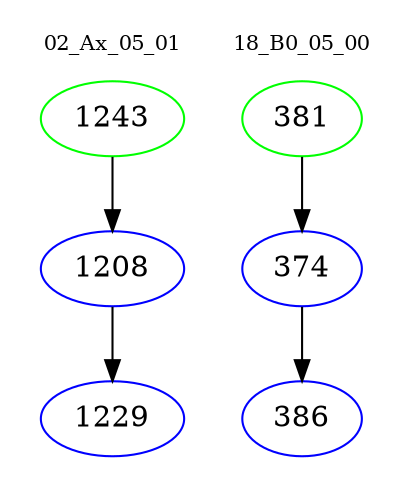 digraph{
subgraph cluster_0 {
color = white
label = "02_Ax_05_01";
fontsize=10;
T0_1243 [label="1243", color="green"]
T0_1243 -> T0_1208 [color="black"]
T0_1208 [label="1208", color="blue"]
T0_1208 -> T0_1229 [color="black"]
T0_1229 [label="1229", color="blue"]
}
subgraph cluster_1 {
color = white
label = "18_B0_05_00";
fontsize=10;
T1_381 [label="381", color="green"]
T1_381 -> T1_374 [color="black"]
T1_374 [label="374", color="blue"]
T1_374 -> T1_386 [color="black"]
T1_386 [label="386", color="blue"]
}
}
